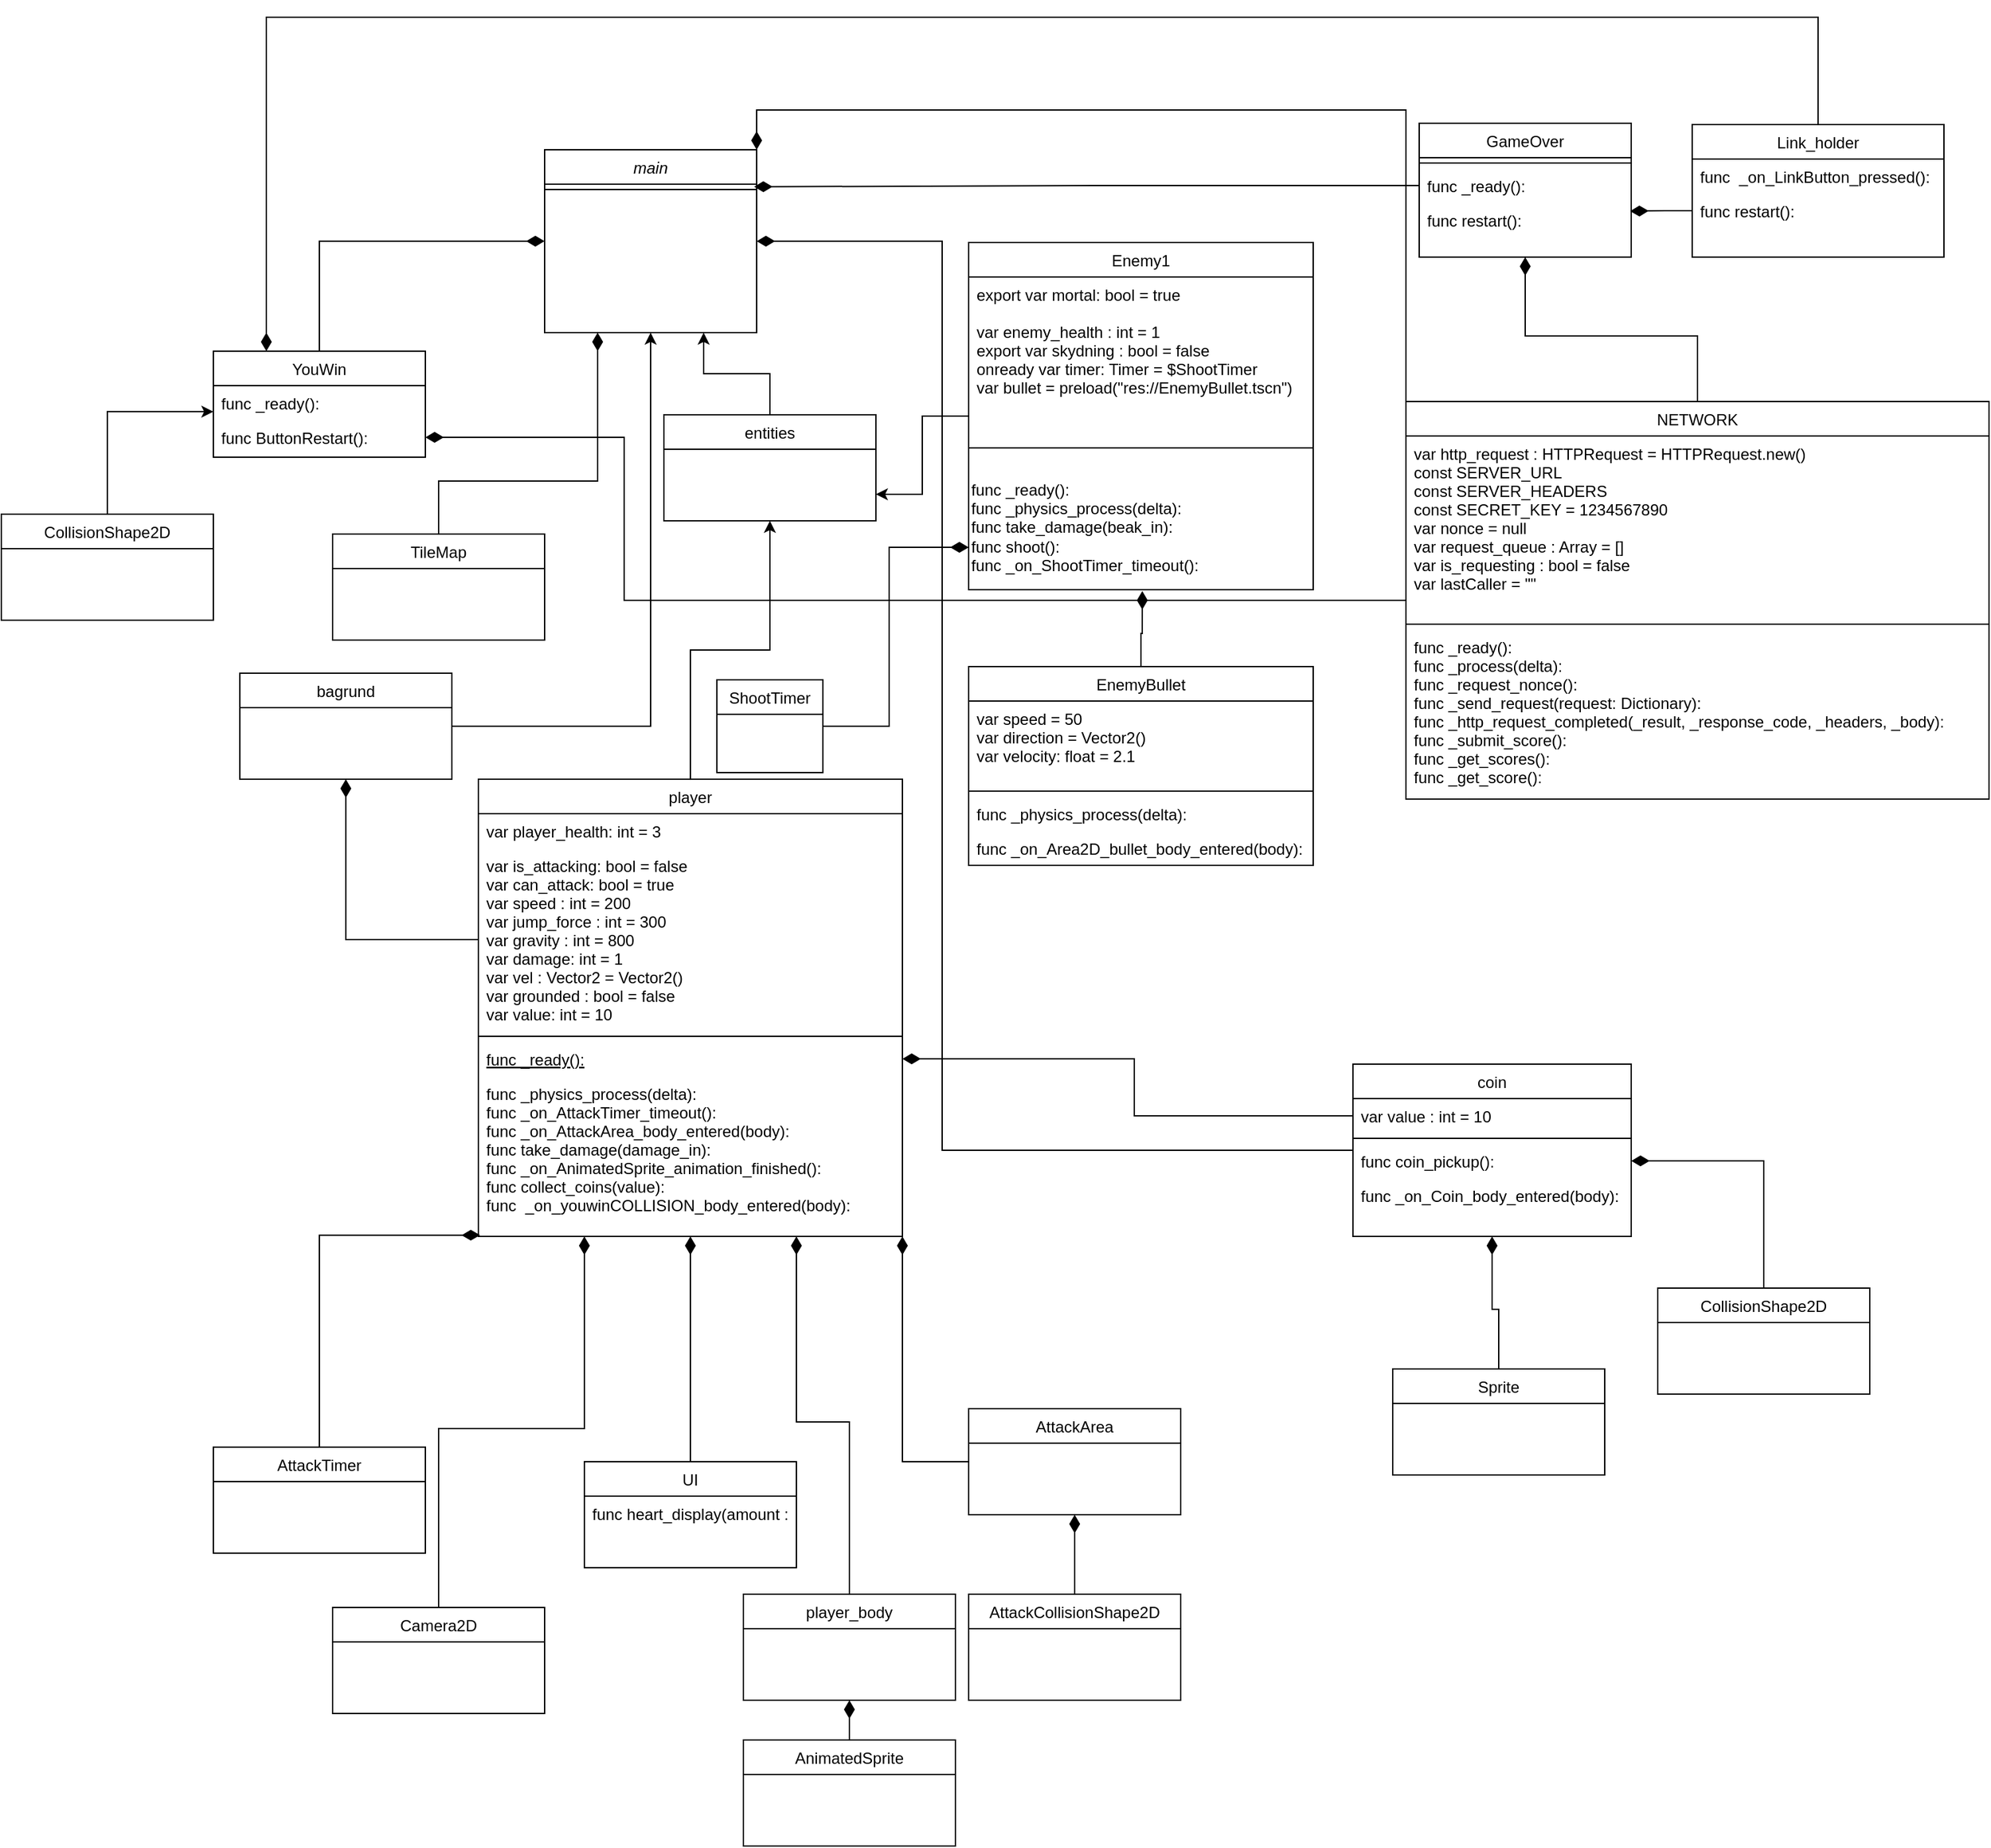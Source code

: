 <mxfile version="24.3.0" type="github">
  <diagram id="C5RBs43oDa-KdzZeNtuy" name="Page-1">
    <mxGraphModel dx="836" dy="519" grid="1" gridSize="10" guides="1" tooltips="1" connect="1" arrows="1" fold="1" page="1" pageScale="1" pageWidth="827" pageHeight="1169" math="0" shadow="0">
      <root>
        <mxCell id="WIyWlLk6GJQsqaUBKTNV-0" />
        <mxCell id="WIyWlLk6GJQsqaUBKTNV-1" parent="WIyWlLk6GJQsqaUBKTNV-0" />
        <mxCell id="zkfFHV4jXpPFQw0GAbJ--0" value="main&#xa;" style="swimlane;fontStyle=2;align=center;verticalAlign=top;childLayout=stackLayout;horizontal=1;startSize=26;horizontalStack=0;resizeParent=1;resizeLast=0;collapsible=1;marginBottom=0;rounded=0;shadow=0;strokeWidth=1;" parent="WIyWlLk6GJQsqaUBKTNV-1" vertex="1">
          <mxGeometry x="430" y="230" width="160" height="138" as="geometry">
            <mxRectangle x="230" y="140" width="160" height="26" as="alternateBounds" />
          </mxGeometry>
        </mxCell>
        <mxCell id="zkfFHV4jXpPFQw0GAbJ--4" value="" style="line;html=1;strokeWidth=1;align=left;verticalAlign=middle;spacingTop=-1;spacingLeft=3;spacingRight=3;rotatable=0;labelPosition=right;points=[];portConstraint=eastwest;" parent="zkfFHV4jXpPFQw0GAbJ--0" vertex="1">
          <mxGeometry y="26" width="160" height="8" as="geometry" />
        </mxCell>
        <mxCell id="t5_7RZDdP1yoLGq22iZe-99" style="edgeStyle=orthogonalEdgeStyle;rounded=0;orthogonalLoop=1;jettySize=auto;html=1;entryX=0.5;entryY=1;entryDx=0;entryDy=0;" parent="WIyWlLk6GJQsqaUBKTNV-1" source="zkfFHV4jXpPFQw0GAbJ--6" target="t5_7RZDdP1yoLGq22iZe-98" edge="1">
          <mxGeometry relative="1" as="geometry" />
        </mxCell>
        <mxCell id="zkfFHV4jXpPFQw0GAbJ--6" value="player&#xa;" style="swimlane;fontStyle=0;align=center;verticalAlign=top;childLayout=stackLayout;horizontal=1;startSize=26;horizontalStack=0;resizeParent=1;resizeLast=0;collapsible=1;marginBottom=0;rounded=0;shadow=0;strokeWidth=1;" parent="WIyWlLk6GJQsqaUBKTNV-1" vertex="1">
          <mxGeometry x="380" y="705" width="320" height="345" as="geometry">
            <mxRectangle x="130" y="380" width="160" height="26" as="alternateBounds" />
          </mxGeometry>
        </mxCell>
        <mxCell id="zkfFHV4jXpPFQw0GAbJ--7" value="var player_health: int = 3" style="text;align=left;verticalAlign=top;spacingLeft=4;spacingRight=4;overflow=hidden;rotatable=0;points=[[0,0.5],[1,0.5]];portConstraint=eastwest;" parent="zkfFHV4jXpPFQw0GAbJ--6" vertex="1">
          <mxGeometry y="26" width="320" height="26" as="geometry" />
        </mxCell>
        <mxCell id="zkfFHV4jXpPFQw0GAbJ--8" value="var is_attacking: bool = false&#xa;var can_attack: bool = true&#xa;var speed : int = 200&#xa;var jump_force : int = 300&#xa;var gravity : int = 800&#xa;var damage: int = 1&#xa;var vel : Vector2 = Vector2()&#xa;var grounded : bool = false&#xa;var value: int = 10" style="text;align=left;verticalAlign=top;spacingLeft=4;spacingRight=4;overflow=hidden;rotatable=0;points=[[0,0.5],[1,0.5]];portConstraint=eastwest;rounded=0;shadow=0;html=0;" parent="zkfFHV4jXpPFQw0GAbJ--6" vertex="1">
          <mxGeometry y="52" width="320" height="138" as="geometry" />
        </mxCell>
        <mxCell id="zkfFHV4jXpPFQw0GAbJ--9" value="" style="line;html=1;strokeWidth=1;align=left;verticalAlign=middle;spacingTop=-1;spacingLeft=3;spacingRight=3;rotatable=0;labelPosition=right;points=[];portConstraint=eastwest;" parent="zkfFHV4jXpPFQw0GAbJ--6" vertex="1">
          <mxGeometry y="190" width="320" height="8" as="geometry" />
        </mxCell>
        <mxCell id="zkfFHV4jXpPFQw0GAbJ--10" value="func _ready():&#xa;&#xa;" style="text;align=left;verticalAlign=top;spacingLeft=4;spacingRight=4;overflow=hidden;rotatable=0;points=[[0,0.5],[1,0.5]];portConstraint=eastwest;fontStyle=4" parent="zkfFHV4jXpPFQw0GAbJ--6" vertex="1">
          <mxGeometry y="198" width="320" height="26" as="geometry" />
        </mxCell>
        <mxCell id="zkfFHV4jXpPFQw0GAbJ--11" value="func _physics_process(delta):&#xa;func _on_AttackTimer_timeout():&#xa;func _on_AttackArea_body_entered(body):&#xa;func take_damage(damage_in):&#xa;func _on_AnimatedSprite_animation_finished():&#xa;func collect_coins(value):&#xa;func  _on_youwinCOLLISION_body_entered(body):&#xa;&#xa;" style="text;align=left;verticalAlign=top;spacingLeft=4;spacingRight=4;overflow=hidden;rotatable=0;points=[[0,0.5],[1,0.5]];portConstraint=eastwest;" parent="zkfFHV4jXpPFQw0GAbJ--6" vertex="1">
          <mxGeometry y="224" width="320" height="116" as="geometry" />
        </mxCell>
        <mxCell id="t5_7RZDdP1yoLGq22iZe-100" style="edgeStyle=orthogonalEdgeStyle;rounded=0;orthogonalLoop=1;jettySize=auto;html=1;entryX=1;entryY=0.75;entryDx=0;entryDy=0;" parent="WIyWlLk6GJQsqaUBKTNV-1" source="zkfFHV4jXpPFQw0GAbJ--13" target="t5_7RZDdP1yoLGq22iZe-98" edge="1">
          <mxGeometry relative="1" as="geometry" />
        </mxCell>
        <mxCell id="zkfFHV4jXpPFQw0GAbJ--13" value="Enemy1" style="swimlane;fontStyle=0;align=center;verticalAlign=top;childLayout=stackLayout;horizontal=1;startSize=26;horizontalStack=0;resizeParent=1;resizeLast=0;collapsible=1;marginBottom=0;rounded=0;shadow=0;strokeWidth=1;" parent="WIyWlLk6GJQsqaUBKTNV-1" vertex="1">
          <mxGeometry x="750" y="300" width="260" height="262" as="geometry">
            <mxRectangle x="340" y="380" width="170" height="26" as="alternateBounds" />
          </mxGeometry>
        </mxCell>
        <mxCell id="zkfFHV4jXpPFQw0GAbJ--14" value="export var mortal: bool = true&#xa;&#xa;var enemy_health : int = 1&#xa;export var skydning : bool = false&#xa;onready var timer: Timer = $ShootTimer&#xa;var bullet = preload(&quot;res://EnemyBullet.tscn&quot;)" style="text;align=left;verticalAlign=top;spacingLeft=4;spacingRight=4;overflow=hidden;rotatable=0;points=[[0,0.5],[1,0.5]];portConstraint=eastwest;" parent="zkfFHV4jXpPFQw0GAbJ--13" vertex="1">
          <mxGeometry y="26" width="260" height="114" as="geometry" />
        </mxCell>
        <mxCell id="zkfFHV4jXpPFQw0GAbJ--15" value="" style="line;html=1;strokeWidth=1;align=left;verticalAlign=middle;spacingTop=-1;spacingLeft=3;spacingRight=3;rotatable=0;labelPosition=right;points=[];portConstraint=eastwest;" parent="zkfFHV4jXpPFQw0GAbJ--13" vertex="1">
          <mxGeometry y="140" width="260" height="30" as="geometry" />
        </mxCell>
        <mxCell id="t5_7RZDdP1yoLGq22iZe-55" value="func _ready():&lt;br&gt;func _physics_process(delta):&lt;br&gt;func take_damage(beak_in):&lt;br&gt;func shoot():&lt;br&gt;func _on_ShootTimer_timeout():" style="text;html=1;align=left;verticalAlign=middle;resizable=0;points=[];autosize=1;strokeColor=none;fillColor=none;" parent="zkfFHV4jXpPFQw0GAbJ--13" vertex="1">
          <mxGeometry y="170" width="260" height="90" as="geometry" />
        </mxCell>
        <mxCell id="t5_7RZDdP1yoLGq22iZe-113" style="edgeStyle=orthogonalEdgeStyle;rounded=0;orthogonalLoop=1;jettySize=auto;html=1;entryX=1;entryY=0.5;entryDx=0;entryDy=0;endArrow=diamondThin;endFill=1;endSize=11;" parent="WIyWlLk6GJQsqaUBKTNV-1" source="zkfFHV4jXpPFQw0GAbJ--17" target="zkfFHV4jXpPFQw0GAbJ--0" edge="1">
          <mxGeometry relative="1" as="geometry">
            <Array as="points">
              <mxPoint x="730" y="985" />
              <mxPoint x="730" y="299" />
            </Array>
          </mxGeometry>
        </mxCell>
        <mxCell id="zkfFHV4jXpPFQw0GAbJ--17" value="coin&#xa;" style="swimlane;fontStyle=0;align=center;verticalAlign=top;childLayout=stackLayout;horizontal=1;startSize=26;horizontalStack=0;resizeParent=1;resizeLast=0;collapsible=1;marginBottom=0;rounded=0;shadow=0;strokeWidth=1;" parent="WIyWlLk6GJQsqaUBKTNV-1" vertex="1">
          <mxGeometry x="1040" y="920" width="210" height="130" as="geometry">
            <mxRectangle x="550" y="140" width="160" height="26" as="alternateBounds" />
          </mxGeometry>
        </mxCell>
        <mxCell id="zkfFHV4jXpPFQw0GAbJ--18" value="var value : int = 10" style="text;align=left;verticalAlign=top;spacingLeft=4;spacingRight=4;overflow=hidden;rotatable=0;points=[[0,0.5],[1,0.5]];portConstraint=eastwest;" parent="zkfFHV4jXpPFQw0GAbJ--17" vertex="1">
          <mxGeometry y="26" width="210" height="26" as="geometry" />
        </mxCell>
        <mxCell id="zkfFHV4jXpPFQw0GAbJ--23" value="" style="line;html=1;strokeWidth=1;align=left;verticalAlign=middle;spacingTop=-1;spacingLeft=3;spacingRight=3;rotatable=0;labelPosition=right;points=[];portConstraint=eastwest;" parent="zkfFHV4jXpPFQw0GAbJ--17" vertex="1">
          <mxGeometry y="52" width="210" height="8" as="geometry" />
        </mxCell>
        <mxCell id="zkfFHV4jXpPFQw0GAbJ--24" value="func coin_pickup():" style="text;align=left;verticalAlign=top;spacingLeft=4;spacingRight=4;overflow=hidden;rotatable=0;points=[[0,0.5],[1,0.5]];portConstraint=eastwest;" parent="zkfFHV4jXpPFQw0GAbJ--17" vertex="1">
          <mxGeometry y="60" width="210" height="26" as="geometry" />
        </mxCell>
        <mxCell id="zkfFHV4jXpPFQw0GAbJ--25" value="func _on_Coin_body_entered(body):" style="text;align=left;verticalAlign=top;spacingLeft=4;spacingRight=4;overflow=hidden;rotatable=0;points=[[0,0.5],[1,0.5]];portConstraint=eastwest;" parent="zkfFHV4jXpPFQw0GAbJ--17" vertex="1">
          <mxGeometry y="86" width="210" height="26" as="geometry" />
        </mxCell>
        <mxCell id="t5_7RZDdP1yoLGq22iZe-0" value="EnemyBullet" style="swimlane;fontStyle=0;align=center;verticalAlign=top;childLayout=stackLayout;horizontal=1;startSize=26;horizontalStack=0;resizeParent=1;resizeLast=0;collapsible=1;marginBottom=0;rounded=0;shadow=0;strokeWidth=1;" parent="WIyWlLk6GJQsqaUBKTNV-1" vertex="1">
          <mxGeometry x="750" y="620" width="260" height="150" as="geometry">
            <mxRectangle x="550" y="140" width="160" height="26" as="alternateBounds" />
          </mxGeometry>
        </mxCell>
        <mxCell id="t5_7RZDdP1yoLGq22iZe-1" value="var speed = 50&#xa;var direction = Vector2()&#xa;var velocity: float = 2.1&#xa;" style="text;align=left;verticalAlign=top;spacingLeft=4;spacingRight=4;overflow=hidden;rotatable=0;points=[[0,0.5],[1,0.5]];portConstraint=eastwest;" parent="t5_7RZDdP1yoLGq22iZe-0" vertex="1">
          <mxGeometry y="26" width="260" height="64" as="geometry" />
        </mxCell>
        <mxCell id="t5_7RZDdP1yoLGq22iZe-6" value="" style="line;html=1;strokeWidth=1;align=left;verticalAlign=middle;spacingTop=-1;spacingLeft=3;spacingRight=3;rotatable=0;labelPosition=right;points=[];portConstraint=eastwest;" parent="t5_7RZDdP1yoLGq22iZe-0" vertex="1">
          <mxGeometry y="90" width="260" height="8" as="geometry" />
        </mxCell>
        <mxCell id="t5_7RZDdP1yoLGq22iZe-7" value="func _physics_process(delta):" style="text;align=left;verticalAlign=top;spacingLeft=4;spacingRight=4;overflow=hidden;rotatable=0;points=[[0,0.5],[1,0.5]];portConstraint=eastwest;" parent="t5_7RZDdP1yoLGq22iZe-0" vertex="1">
          <mxGeometry y="98" width="260" height="26" as="geometry" />
        </mxCell>
        <mxCell id="t5_7RZDdP1yoLGq22iZe-8" value="func _on_Area2D_bullet_body_entered(body):" style="text;align=left;verticalAlign=top;spacingLeft=4;spacingRight=4;overflow=hidden;rotatable=0;points=[[0,0.5],[1,0.5]];portConstraint=eastwest;" parent="t5_7RZDdP1yoLGq22iZe-0" vertex="1">
          <mxGeometry y="124" width="260" height="26" as="geometry" />
        </mxCell>
        <mxCell id="t5_7RZDdP1yoLGq22iZe-102" style="edgeStyle=orthogonalEdgeStyle;rounded=0;orthogonalLoop=1;jettySize=auto;html=1;entryX=0;entryY=0.5;entryDx=0;entryDy=0;exitX=0.5;exitY=0;exitDx=0;exitDy=0;endArrow=diamondThin;endFill=1;endSize=11;" parent="WIyWlLk6GJQsqaUBKTNV-1" source="t5_7RZDdP1yoLGq22iZe-10" target="zkfFHV4jXpPFQw0GAbJ--0" edge="1">
          <mxGeometry relative="1" as="geometry" />
        </mxCell>
        <mxCell id="t5_7RZDdP1yoLGq22iZe-10" value="YouWin" style="swimlane;fontStyle=0;align=center;verticalAlign=top;childLayout=stackLayout;horizontal=1;startSize=26;horizontalStack=0;resizeParent=1;resizeLast=0;collapsible=1;marginBottom=0;rounded=0;shadow=0;strokeWidth=1;" parent="WIyWlLk6GJQsqaUBKTNV-1" vertex="1">
          <mxGeometry x="180" y="382" width="160" height="80" as="geometry">
            <mxRectangle x="550" y="140" width="160" height="26" as="alternateBounds" />
          </mxGeometry>
        </mxCell>
        <mxCell id="t5_7RZDdP1yoLGq22iZe-17" value="func _ready():" style="text;align=left;verticalAlign=top;spacingLeft=4;spacingRight=4;overflow=hidden;rotatable=0;points=[[0,0.5],[1,0.5]];portConstraint=eastwest;" parent="t5_7RZDdP1yoLGq22iZe-10" vertex="1">
          <mxGeometry y="26" width="160" height="26" as="geometry" />
        </mxCell>
        <mxCell id="t5_7RZDdP1yoLGq22iZe-18" value="func ButtonRestart():" style="text;align=left;verticalAlign=top;spacingLeft=4;spacingRight=4;overflow=hidden;rotatable=0;points=[[0,0.5],[1,0.5]];portConstraint=eastwest;" parent="t5_7RZDdP1yoLGq22iZe-10" vertex="1">
          <mxGeometry y="52" width="160" height="26" as="geometry" />
        </mxCell>
        <mxCell id="t5_7RZDdP1yoLGq22iZe-20" value="GameOver" style="swimlane;fontStyle=0;align=center;verticalAlign=top;childLayout=stackLayout;horizontal=1;startSize=26;horizontalStack=0;resizeParent=1;resizeLast=0;collapsible=1;marginBottom=0;rounded=0;shadow=0;strokeWidth=1;" parent="WIyWlLk6GJQsqaUBKTNV-1" vertex="1">
          <mxGeometry x="1090" y="210" width="160" height="101" as="geometry">
            <mxRectangle x="550" y="140" width="160" height="26" as="alternateBounds" />
          </mxGeometry>
        </mxCell>
        <mxCell id="t5_7RZDdP1yoLGq22iZe-26" value="" style="line;html=1;strokeWidth=1;align=left;verticalAlign=middle;spacingTop=-1;spacingLeft=3;spacingRight=3;rotatable=0;labelPosition=right;points=[];portConstraint=eastwest;" parent="t5_7RZDdP1yoLGq22iZe-20" vertex="1">
          <mxGeometry y="26" width="160" height="8" as="geometry" />
        </mxCell>
        <mxCell id="t5_7RZDdP1yoLGq22iZe-27" value="func _ready():" style="text;align=left;verticalAlign=top;spacingLeft=4;spacingRight=4;overflow=hidden;rotatable=0;points=[[0,0.5],[1,0.5]];portConstraint=eastwest;" parent="t5_7RZDdP1yoLGq22iZe-20" vertex="1">
          <mxGeometry y="34" width="160" height="26" as="geometry" />
        </mxCell>
        <mxCell id="t5_7RZDdP1yoLGq22iZe-28" value="func restart():" style="text;align=left;verticalAlign=top;spacingLeft=4;spacingRight=4;overflow=hidden;rotatable=0;points=[[0,0.5],[1,0.5]];portConstraint=eastwest;" parent="t5_7RZDdP1yoLGq22iZe-20" vertex="1">
          <mxGeometry y="60" width="160" height="26" as="geometry" />
        </mxCell>
        <mxCell id="e4IJat_aAopMIqiLjwJv-1" style="edgeStyle=orthogonalEdgeStyle;rounded=0;orthogonalLoop=1;jettySize=auto;html=1;entryX=0.25;entryY=0;entryDx=0;entryDy=0;endArrow=diamondThin;endFill=1;endSize=11;" parent="WIyWlLk6GJQsqaUBKTNV-1" source="t5_7RZDdP1yoLGq22iZe-30" target="t5_7RZDdP1yoLGq22iZe-10" edge="1">
          <mxGeometry relative="1" as="geometry">
            <Array as="points">
              <mxPoint x="1391" y="130" />
              <mxPoint x="220" y="130" />
            </Array>
          </mxGeometry>
        </mxCell>
        <mxCell id="t5_7RZDdP1yoLGq22iZe-30" value="Link_holder" style="swimlane;fontStyle=0;align=center;verticalAlign=top;childLayout=stackLayout;horizontal=1;startSize=26;horizontalStack=0;resizeParent=1;resizeLast=0;collapsible=1;marginBottom=0;rounded=0;shadow=0;strokeWidth=1;" parent="WIyWlLk6GJQsqaUBKTNV-1" vertex="1">
          <mxGeometry x="1296" y="211" width="190" height="100" as="geometry">
            <mxRectangle x="550" y="140" width="160" height="26" as="alternateBounds" />
          </mxGeometry>
        </mxCell>
        <mxCell id="t5_7RZDdP1yoLGq22iZe-37" value="func  _on_LinkButton_pressed():" style="text;align=left;verticalAlign=top;spacingLeft=4;spacingRight=4;overflow=hidden;rotatable=0;points=[[0,0.5],[1,0.5]];portConstraint=eastwest;" parent="t5_7RZDdP1yoLGq22iZe-30" vertex="1">
          <mxGeometry y="26" width="190" height="26" as="geometry" />
        </mxCell>
        <mxCell id="t5_7RZDdP1yoLGq22iZe-38" value="func restart():" style="text;align=left;verticalAlign=top;spacingLeft=4;spacingRight=4;overflow=hidden;rotatable=0;points=[[0,0.5],[1,0.5]];portConstraint=eastwest;" parent="t5_7RZDdP1yoLGq22iZe-30" vertex="1">
          <mxGeometry y="52" width="190" height="26" as="geometry" />
        </mxCell>
        <mxCell id="t5_7RZDdP1yoLGq22iZe-75" style="edgeStyle=orthogonalEdgeStyle;rounded=0;orthogonalLoop=1;jettySize=auto;html=1;entryX=0.5;entryY=1;entryDx=0;entryDy=0;endArrow=diamondThin;endFill=1;endSize=11;" parent="WIyWlLk6GJQsqaUBKTNV-1" source="t5_7RZDdP1yoLGq22iZe-40" target="zkfFHV4jXpPFQw0GAbJ--6" edge="1">
          <mxGeometry relative="1" as="geometry" />
        </mxCell>
        <mxCell id="t5_7RZDdP1yoLGq22iZe-40" value="UI" style="swimlane;fontStyle=0;align=center;verticalAlign=top;childLayout=stackLayout;horizontal=1;startSize=26;horizontalStack=0;resizeParent=1;resizeLast=0;collapsible=1;marginBottom=0;rounded=0;shadow=0;strokeWidth=1;" parent="WIyWlLk6GJQsqaUBKTNV-1" vertex="1">
          <mxGeometry x="460" y="1220" width="160" height="80" as="geometry">
            <mxRectangle x="550" y="140" width="160" height="26" as="alternateBounds" />
          </mxGeometry>
        </mxCell>
        <mxCell id="t5_7RZDdP1yoLGq22iZe-47" value="func heart_display(amount : int):" style="text;align=left;verticalAlign=top;spacingLeft=4;spacingRight=4;overflow=hidden;rotatable=0;points=[[0,0.5],[1,0.5]];portConstraint=eastwest;" parent="t5_7RZDdP1yoLGq22iZe-40" vertex="1">
          <mxGeometry y="26" width="160" height="26" as="geometry" />
        </mxCell>
        <mxCell id="t5_7RZDdP1yoLGq22iZe-68" style="edgeStyle=orthogonalEdgeStyle;rounded=0;orthogonalLoop=1;jettySize=auto;html=1;entryX=0.5;entryY=1;entryDx=0;entryDy=0;endArrow=diamondThin;endFill=1;endSize=11;" parent="WIyWlLk6GJQsqaUBKTNV-1" source="t5_7RZDdP1yoLGq22iZe-56" target="t5_7RZDdP1yoLGq22iZe-20" edge="1">
          <mxGeometry relative="1" as="geometry" />
        </mxCell>
        <mxCell id="t5_7RZDdP1yoLGq22iZe-103" style="edgeStyle=orthogonalEdgeStyle;rounded=0;orthogonalLoop=1;jettySize=auto;html=1;exitX=0;exitY=0;exitDx=0;exitDy=0;entryX=1;entryY=0;entryDx=0;entryDy=0;endArrow=diamondThin;endFill=1;endSize=11;" parent="WIyWlLk6GJQsqaUBKTNV-1" source="t5_7RZDdP1yoLGq22iZe-56" target="zkfFHV4jXpPFQw0GAbJ--0" edge="1">
          <mxGeometry relative="1" as="geometry" />
        </mxCell>
        <mxCell id="t5_7RZDdP1yoLGq22iZe-108" style="edgeStyle=orthogonalEdgeStyle;rounded=0;orthogonalLoop=1;jettySize=auto;html=1;entryX=1;entryY=0.5;entryDx=0;entryDy=0;endArrow=diamondThin;endFill=1;endSize=11;" parent="WIyWlLk6GJQsqaUBKTNV-1" source="t5_7RZDdP1yoLGq22iZe-56" target="t5_7RZDdP1yoLGq22iZe-18" edge="1">
          <mxGeometry relative="1" as="geometry">
            <Array as="points">
              <mxPoint x="490" y="570" />
              <mxPoint x="490" y="447" />
            </Array>
          </mxGeometry>
        </mxCell>
        <mxCell id="t5_7RZDdP1yoLGq22iZe-56" value="NETWORK" style="swimlane;fontStyle=0;align=center;verticalAlign=top;childLayout=stackLayout;horizontal=1;startSize=26;horizontalStack=0;resizeParent=1;resizeLast=0;collapsible=1;marginBottom=0;rounded=0;shadow=0;strokeWidth=1;" parent="WIyWlLk6GJQsqaUBKTNV-1" vertex="1">
          <mxGeometry x="1080" y="420" width="440" height="300" as="geometry">
            <mxRectangle x="130" y="380" width="160" height="26" as="alternateBounds" />
          </mxGeometry>
        </mxCell>
        <mxCell id="t5_7RZDdP1yoLGq22iZe-58" value="var http_request : HTTPRequest = HTTPRequest.new()&#xa;const SERVER_URL &#xa;const SERVER_HEADERS &#xa;const SECRET_KEY = 1234567890&#xa;var nonce = null&#xa;var request_queue : Array = []&#xa;var is_requesting : bool = false&#xa;var lastCaller = &quot;&quot;" style="text;align=left;verticalAlign=top;spacingLeft=4;spacingRight=4;overflow=hidden;rotatable=0;points=[[0,0.5],[1,0.5]];portConstraint=eastwest;rounded=0;shadow=0;html=0;" parent="t5_7RZDdP1yoLGq22iZe-56" vertex="1">
          <mxGeometry y="26" width="440" height="138" as="geometry" />
        </mxCell>
        <mxCell id="t5_7RZDdP1yoLGq22iZe-59" value="" style="line;html=1;strokeWidth=1;align=left;verticalAlign=middle;spacingTop=-1;spacingLeft=3;spacingRight=3;rotatable=0;labelPosition=right;points=[];portConstraint=eastwest;" parent="t5_7RZDdP1yoLGq22iZe-56" vertex="1">
          <mxGeometry y="164" width="440" height="8" as="geometry" />
        </mxCell>
        <mxCell id="t5_7RZDdP1yoLGq22iZe-61" value="func _ready():&#xa;func _process(delta):&#xa;func _request_nonce():&#xa;func _send_request(request: Dictionary):&#xa;func _http_request_completed(_result, _response_code, _headers, _body):&#xa;func _submit_score():&#xa;func _get_scores():&#xa;func _get_score():&#xa;func _get_player():&#xa;&#xa;" style="text;align=left;verticalAlign=top;spacingLeft=4;spacingRight=4;overflow=hidden;rotatable=0;points=[[0,0.5],[1,0.5]];portConstraint=eastwest;" parent="t5_7RZDdP1yoLGq22iZe-56" vertex="1">
          <mxGeometry y="172" width="440" height="116" as="geometry" />
        </mxCell>
        <mxCell id="t5_7RZDdP1yoLGq22iZe-65" style="edgeStyle=orthogonalEdgeStyle;rounded=0;orthogonalLoop=1;jettySize=auto;html=1;entryX=0.504;entryY=1.034;entryDx=0;entryDy=0;entryPerimeter=0;endArrow=diamondThin;endFill=1;endSize=11;" parent="WIyWlLk6GJQsqaUBKTNV-1" source="t5_7RZDdP1yoLGq22iZe-0" target="t5_7RZDdP1yoLGq22iZe-55" edge="1">
          <mxGeometry relative="1" as="geometry" />
        </mxCell>
        <mxCell id="t5_7RZDdP1yoLGq22iZe-71" style="edgeStyle=orthogonalEdgeStyle;rounded=0;orthogonalLoop=1;jettySize=auto;html=1;entryX=0.995;entryY=0.243;entryDx=0;entryDy=0;entryPerimeter=0;endSize=11;endArrow=diamondThin;endFill=1;" parent="WIyWlLk6GJQsqaUBKTNV-1" source="t5_7RZDdP1yoLGq22iZe-38" target="t5_7RZDdP1yoLGq22iZe-28" edge="1">
          <mxGeometry relative="1" as="geometry" />
        </mxCell>
        <mxCell id="t5_7RZDdP1yoLGq22iZe-72" style="edgeStyle=orthogonalEdgeStyle;rounded=0;orthogonalLoop=1;jettySize=auto;html=1;exitX=0;exitY=0.5;exitDx=0;exitDy=0;entryX=0.988;entryY=0.241;entryDx=0;entryDy=0;entryPerimeter=0;endArrow=diamondThin;endFill=1;endSize=11;" parent="WIyWlLk6GJQsqaUBKTNV-1" source="t5_7RZDdP1yoLGq22iZe-27" target="zkfFHV4jXpPFQw0GAbJ--4" edge="1">
          <mxGeometry relative="1" as="geometry" />
        </mxCell>
        <mxCell id="t5_7RZDdP1yoLGq22iZe-76" value="AttackArea" style="swimlane;fontStyle=0;align=center;verticalAlign=top;childLayout=stackLayout;horizontal=1;startSize=26;horizontalStack=0;resizeParent=1;resizeLast=0;collapsible=1;marginBottom=0;rounded=0;shadow=0;strokeWidth=1;" parent="WIyWlLk6GJQsqaUBKTNV-1" vertex="1">
          <mxGeometry x="750" y="1180" width="160" height="80" as="geometry">
            <mxRectangle x="550" y="140" width="160" height="26" as="alternateBounds" />
          </mxGeometry>
        </mxCell>
        <mxCell id="t5_7RZDdP1yoLGq22iZe-78" style="edgeStyle=orthogonalEdgeStyle;rounded=0;orthogonalLoop=1;jettySize=auto;html=1;entryX=1;entryY=1;entryDx=0;entryDy=0;endArrow=diamondThin;endFill=1;endSize=11;" parent="WIyWlLk6GJQsqaUBKTNV-1" source="t5_7RZDdP1yoLGq22iZe-76" target="zkfFHV4jXpPFQw0GAbJ--6" edge="1">
          <mxGeometry relative="1" as="geometry" />
        </mxCell>
        <mxCell id="t5_7RZDdP1yoLGq22iZe-80" style="edgeStyle=orthogonalEdgeStyle;rounded=0;orthogonalLoop=1;jettySize=auto;html=1;entryX=0.5;entryY=1;entryDx=0;entryDy=0;endArrow=diamondThin;endFill=1;endSize=11;" parent="WIyWlLk6GJQsqaUBKTNV-1" source="t5_7RZDdP1yoLGq22iZe-79" target="t5_7RZDdP1yoLGq22iZe-76" edge="1">
          <mxGeometry relative="1" as="geometry" />
        </mxCell>
        <mxCell id="t5_7RZDdP1yoLGq22iZe-79" value="AttackCollisionShape2D" style="swimlane;fontStyle=0;align=center;verticalAlign=top;childLayout=stackLayout;horizontal=1;startSize=26;horizontalStack=0;resizeParent=1;resizeLast=0;collapsible=1;marginBottom=0;rounded=0;shadow=0;strokeWidth=1;" parent="WIyWlLk6GJQsqaUBKTNV-1" vertex="1">
          <mxGeometry x="750" y="1320" width="160" height="80" as="geometry">
            <mxRectangle x="550" y="140" width="160" height="26" as="alternateBounds" />
          </mxGeometry>
        </mxCell>
        <mxCell id="t5_7RZDdP1yoLGq22iZe-81" value="AttackTimer" style="swimlane;fontStyle=0;align=center;verticalAlign=top;childLayout=stackLayout;horizontal=1;startSize=26;horizontalStack=0;resizeParent=1;resizeLast=0;collapsible=1;marginBottom=0;rounded=0;shadow=0;strokeWidth=1;" parent="WIyWlLk6GJQsqaUBKTNV-1" vertex="1">
          <mxGeometry x="180" y="1209" width="160" height="80" as="geometry">
            <mxRectangle x="550" y="140" width="160" height="26" as="alternateBounds" />
          </mxGeometry>
        </mxCell>
        <mxCell id="t5_7RZDdP1yoLGq22iZe-83" style="edgeStyle=orthogonalEdgeStyle;rounded=0;orthogonalLoop=1;jettySize=auto;html=1;entryX=0.004;entryY=1.035;entryDx=0;entryDy=0;entryPerimeter=0;endSize=11;endArrow=diamondThin;endFill=1;" parent="WIyWlLk6GJQsqaUBKTNV-1" source="t5_7RZDdP1yoLGq22iZe-81" target="zkfFHV4jXpPFQw0GAbJ--11" edge="1">
          <mxGeometry relative="1" as="geometry" />
        </mxCell>
        <mxCell id="t5_7RZDdP1yoLGq22iZe-89" style="edgeStyle=orthogonalEdgeStyle;rounded=0;orthogonalLoop=1;jettySize=auto;html=1;entryX=0.25;entryY=1;entryDx=0;entryDy=0;endArrow=diamondThin;endFill=1;endSize=11;" parent="WIyWlLk6GJQsqaUBKTNV-1" source="t5_7RZDdP1yoLGq22iZe-85" target="zkfFHV4jXpPFQw0GAbJ--6" edge="1">
          <mxGeometry relative="1" as="geometry">
            <mxPoint x="420" y="1140" as="targetPoint" />
          </mxGeometry>
        </mxCell>
        <mxCell id="t5_7RZDdP1yoLGq22iZe-85" value="Camera2D" style="swimlane;fontStyle=0;align=center;verticalAlign=top;childLayout=stackLayout;horizontal=1;startSize=26;horizontalStack=0;resizeParent=1;resizeLast=0;collapsible=1;marginBottom=0;rounded=0;shadow=0;strokeWidth=1;" parent="WIyWlLk6GJQsqaUBKTNV-1" vertex="1">
          <mxGeometry x="270" y="1330" width="160" height="80" as="geometry">
            <mxRectangle x="550" y="140" width="160" height="26" as="alternateBounds" />
          </mxGeometry>
        </mxCell>
        <mxCell id="t5_7RZDdP1yoLGq22iZe-90" style="edgeStyle=orthogonalEdgeStyle;rounded=0;orthogonalLoop=1;jettySize=auto;html=1;entryX=0.75;entryY=1;entryDx=0;entryDy=0;endArrow=diamondThin;endFill=1;endSize=11;" parent="WIyWlLk6GJQsqaUBKTNV-1" source="t5_7RZDdP1yoLGq22iZe-88" target="zkfFHV4jXpPFQw0GAbJ--6" edge="1">
          <mxGeometry relative="1" as="geometry">
            <mxPoint x="660" y="1060" as="targetPoint" />
          </mxGeometry>
        </mxCell>
        <mxCell id="t5_7RZDdP1yoLGq22iZe-88" value="player_body" style="swimlane;fontStyle=0;align=center;verticalAlign=top;childLayout=stackLayout;horizontal=1;startSize=26;horizontalStack=0;resizeParent=1;resizeLast=0;collapsible=1;marginBottom=0;rounded=0;shadow=0;strokeWidth=1;" parent="WIyWlLk6GJQsqaUBKTNV-1" vertex="1">
          <mxGeometry x="580" y="1320" width="160" height="80" as="geometry">
            <mxRectangle x="550" y="140" width="160" height="26" as="alternateBounds" />
          </mxGeometry>
        </mxCell>
        <mxCell id="t5_7RZDdP1yoLGq22iZe-94" style="edgeStyle=orthogonalEdgeStyle;rounded=0;orthogonalLoop=1;jettySize=auto;html=1;entryX=0.5;entryY=1;entryDx=0;entryDy=0;endArrow=diamondThin;endFill=1;endSize=11;" parent="WIyWlLk6GJQsqaUBKTNV-1" source="t5_7RZDdP1yoLGq22iZe-93" target="t5_7RZDdP1yoLGq22iZe-88" edge="1">
          <mxGeometry relative="1" as="geometry" />
        </mxCell>
        <mxCell id="t5_7RZDdP1yoLGq22iZe-93" value="AnimatedSprite" style="swimlane;fontStyle=0;align=center;verticalAlign=top;childLayout=stackLayout;horizontal=1;startSize=26;horizontalStack=0;resizeParent=1;resizeLast=0;collapsible=1;marginBottom=0;rounded=0;shadow=0;strokeWidth=1;" parent="WIyWlLk6GJQsqaUBKTNV-1" vertex="1">
          <mxGeometry x="580" y="1430" width="160" height="80" as="geometry">
            <mxRectangle x="550" y="140" width="160" height="26" as="alternateBounds" />
          </mxGeometry>
        </mxCell>
        <mxCell id="t5_7RZDdP1yoLGq22iZe-97" style="edgeStyle=orthogonalEdgeStyle;rounded=0;orthogonalLoop=1;jettySize=auto;html=1;entryX=0.25;entryY=1;entryDx=0;entryDy=0;endArrow=diamondThin;endFill=1;endSize=11;" parent="WIyWlLk6GJQsqaUBKTNV-1" source="t5_7RZDdP1yoLGq22iZe-95" target="zkfFHV4jXpPFQw0GAbJ--0" edge="1">
          <mxGeometry relative="1" as="geometry">
            <mxPoint x="450" y="380" as="targetPoint" />
            <Array as="points">
              <mxPoint x="350" y="480" />
              <mxPoint x="470" y="480" />
            </Array>
          </mxGeometry>
        </mxCell>
        <mxCell id="t5_7RZDdP1yoLGq22iZe-95" value="TileMap&#xa;" style="swimlane;fontStyle=0;align=center;verticalAlign=top;childLayout=stackLayout;horizontal=1;startSize=26;horizontalStack=0;resizeParent=1;resizeLast=0;collapsible=1;marginBottom=0;rounded=0;shadow=0;strokeWidth=1;" parent="WIyWlLk6GJQsqaUBKTNV-1" vertex="1">
          <mxGeometry x="270" y="520" width="160" height="80" as="geometry">
            <mxRectangle x="550" y="140" width="160" height="26" as="alternateBounds" />
          </mxGeometry>
        </mxCell>
        <mxCell id="t5_7RZDdP1yoLGq22iZe-101" style="edgeStyle=orthogonalEdgeStyle;rounded=0;orthogonalLoop=1;jettySize=auto;html=1;entryX=0.75;entryY=1;entryDx=0;entryDy=0;" parent="WIyWlLk6GJQsqaUBKTNV-1" source="t5_7RZDdP1yoLGq22iZe-98" target="zkfFHV4jXpPFQw0GAbJ--0" edge="1">
          <mxGeometry relative="1" as="geometry" />
        </mxCell>
        <mxCell id="t5_7RZDdP1yoLGq22iZe-98" value="entities" style="swimlane;fontStyle=0;align=center;verticalAlign=top;childLayout=stackLayout;horizontal=1;startSize=26;horizontalStack=0;resizeParent=1;resizeLast=0;collapsible=1;marginBottom=0;rounded=0;shadow=0;strokeWidth=1;" parent="WIyWlLk6GJQsqaUBKTNV-1" vertex="1">
          <mxGeometry x="520" y="430" width="160" height="80" as="geometry">
            <mxRectangle x="550" y="140" width="160" height="26" as="alternateBounds" />
          </mxGeometry>
        </mxCell>
        <mxCell id="t5_7RZDdP1yoLGq22iZe-105" style="edgeStyle=orthogonalEdgeStyle;rounded=0;orthogonalLoop=1;jettySize=auto;html=1;entryX=0.5;entryY=1;entryDx=0;entryDy=0;endArrow=diamondThin;endFill=1;endSize=11;exitX=0;exitY=0.5;exitDx=0;exitDy=0;" parent="WIyWlLk6GJQsqaUBKTNV-1" source="zkfFHV4jXpPFQw0GAbJ--8" target="t5_7RZDdP1yoLGq22iZe-104" edge="1">
          <mxGeometry relative="1" as="geometry">
            <mxPoint x="190.0" y="830" as="sourcePoint" />
            <mxPoint x="290.0" y="951.0" as="targetPoint" />
          </mxGeometry>
        </mxCell>
        <mxCell id="t5_7RZDdP1yoLGq22iZe-106" style="edgeStyle=orthogonalEdgeStyle;rounded=0;orthogonalLoop=1;jettySize=auto;html=1;entryX=0.5;entryY=1;entryDx=0;entryDy=0;" parent="WIyWlLk6GJQsqaUBKTNV-1" source="t5_7RZDdP1yoLGq22iZe-104" target="zkfFHV4jXpPFQw0GAbJ--0" edge="1">
          <mxGeometry relative="1" as="geometry" />
        </mxCell>
        <mxCell id="t5_7RZDdP1yoLGq22iZe-104" value="bagrund" style="swimlane;fontStyle=0;align=center;verticalAlign=top;childLayout=stackLayout;horizontal=1;startSize=26;horizontalStack=0;resizeParent=1;resizeLast=0;collapsible=1;marginBottom=0;rounded=0;shadow=0;strokeWidth=1;" parent="WIyWlLk6GJQsqaUBKTNV-1" vertex="1">
          <mxGeometry x="200" y="625" width="160" height="80" as="geometry">
            <mxRectangle x="550" y="140" width="160" height="26" as="alternateBounds" />
          </mxGeometry>
        </mxCell>
        <mxCell id="t5_7RZDdP1yoLGq22iZe-109" style="edgeStyle=orthogonalEdgeStyle;rounded=0;orthogonalLoop=1;jettySize=auto;html=1;entryX=1;entryY=0.5;entryDx=0;entryDy=0;endArrow=diamondThin;endFill=1;endSize=11;" parent="WIyWlLk6GJQsqaUBKTNV-1" source="zkfFHV4jXpPFQw0GAbJ--18" target="zkfFHV4jXpPFQw0GAbJ--10" edge="1">
          <mxGeometry relative="1" as="geometry" />
        </mxCell>
        <mxCell id="t5_7RZDdP1yoLGq22iZe-114" value="CollisionShape2D" style="swimlane;fontStyle=0;align=center;verticalAlign=top;childLayout=stackLayout;horizontal=1;startSize=26;horizontalStack=0;resizeParent=1;resizeLast=0;collapsible=1;marginBottom=0;rounded=0;shadow=0;strokeWidth=1;" parent="WIyWlLk6GJQsqaUBKTNV-1" vertex="1">
          <mxGeometry x="20" y="505" width="160" height="80" as="geometry">
            <mxRectangle x="550" y="140" width="160" height="26" as="alternateBounds" />
          </mxGeometry>
        </mxCell>
        <mxCell id="t5_7RZDdP1yoLGq22iZe-117" style="edgeStyle=orthogonalEdgeStyle;rounded=0;orthogonalLoop=1;jettySize=auto;html=1;entryX=0;entryY=-0.245;entryDx=0;entryDy=0;entryPerimeter=0;" parent="WIyWlLk6GJQsqaUBKTNV-1" source="t5_7RZDdP1yoLGq22iZe-114" target="t5_7RZDdP1yoLGq22iZe-18" edge="1">
          <mxGeometry relative="1" as="geometry" />
        </mxCell>
        <mxCell id="t5_7RZDdP1yoLGq22iZe-120" style="edgeStyle=orthogonalEdgeStyle;rounded=0;orthogonalLoop=1;jettySize=auto;html=1;entryX=1;entryY=0.5;entryDx=0;entryDy=0;endArrow=diamondThin;endFill=1;endSize=11;" parent="WIyWlLk6GJQsqaUBKTNV-1" source="t5_7RZDdP1yoLGq22iZe-118" target="zkfFHV4jXpPFQw0GAbJ--24" edge="1">
          <mxGeometry relative="1" as="geometry" />
        </mxCell>
        <mxCell id="t5_7RZDdP1yoLGq22iZe-118" value="CollisionShape2D" style="swimlane;fontStyle=0;align=center;verticalAlign=top;childLayout=stackLayout;horizontal=1;startSize=26;horizontalStack=0;resizeParent=1;resizeLast=0;collapsible=1;marginBottom=0;rounded=0;shadow=0;strokeWidth=1;" parent="WIyWlLk6GJQsqaUBKTNV-1" vertex="1">
          <mxGeometry x="1270" y="1089" width="160" height="80" as="geometry">
            <mxRectangle x="550" y="140" width="160" height="26" as="alternateBounds" />
          </mxGeometry>
        </mxCell>
        <mxCell id="e4IJat_aAopMIqiLjwJv-0" style="edgeStyle=orthogonalEdgeStyle;rounded=0;orthogonalLoop=1;jettySize=auto;html=1;entryX=0.5;entryY=1;entryDx=0;entryDy=0;endArrow=diamondThin;endFill=1;endSize=11;" parent="WIyWlLk6GJQsqaUBKTNV-1" source="t5_7RZDdP1yoLGq22iZe-121" target="zkfFHV4jXpPFQw0GAbJ--17" edge="1">
          <mxGeometry relative="1" as="geometry" />
        </mxCell>
        <mxCell id="t5_7RZDdP1yoLGq22iZe-121" value="Sprite&#xa;" style="swimlane;fontStyle=0;align=center;verticalAlign=top;childLayout=stackLayout;horizontal=1;startSize=26;horizontalStack=0;resizeParent=1;resizeLast=0;collapsible=1;marginBottom=0;rounded=0;shadow=0;strokeWidth=1;" parent="WIyWlLk6GJQsqaUBKTNV-1" vertex="1">
          <mxGeometry x="1070" y="1150" width="160" height="80" as="geometry">
            <mxRectangle x="550" y="140" width="160" height="26" as="alternateBounds" />
          </mxGeometry>
        </mxCell>
        <mxCell id="t5_7RZDdP1yoLGq22iZe-125" value="ShootTimer" style="swimlane;fontStyle=0;align=center;verticalAlign=top;childLayout=stackLayout;horizontal=1;startSize=26;horizontalStack=0;resizeParent=1;resizeLast=0;collapsible=1;marginBottom=0;rounded=0;shadow=0;strokeWidth=1;" parent="WIyWlLk6GJQsqaUBKTNV-1" vertex="1">
          <mxGeometry x="560" y="630" width="80" height="70" as="geometry">
            <mxRectangle x="550" y="140" width="160" height="26" as="alternateBounds" />
          </mxGeometry>
        </mxCell>
        <mxCell id="t5_7RZDdP1yoLGq22iZe-128" style="edgeStyle=orthogonalEdgeStyle;rounded=0;orthogonalLoop=1;jettySize=auto;html=1;entryX=0;entryY=0.667;entryDx=0;entryDy=0;entryPerimeter=0;endArrow=diamondThin;endFill=1;endSize=11;" parent="WIyWlLk6GJQsqaUBKTNV-1" source="t5_7RZDdP1yoLGq22iZe-125" target="t5_7RZDdP1yoLGq22iZe-55" edge="1">
          <mxGeometry relative="1" as="geometry" />
        </mxCell>
      </root>
    </mxGraphModel>
  </diagram>
</mxfile>
